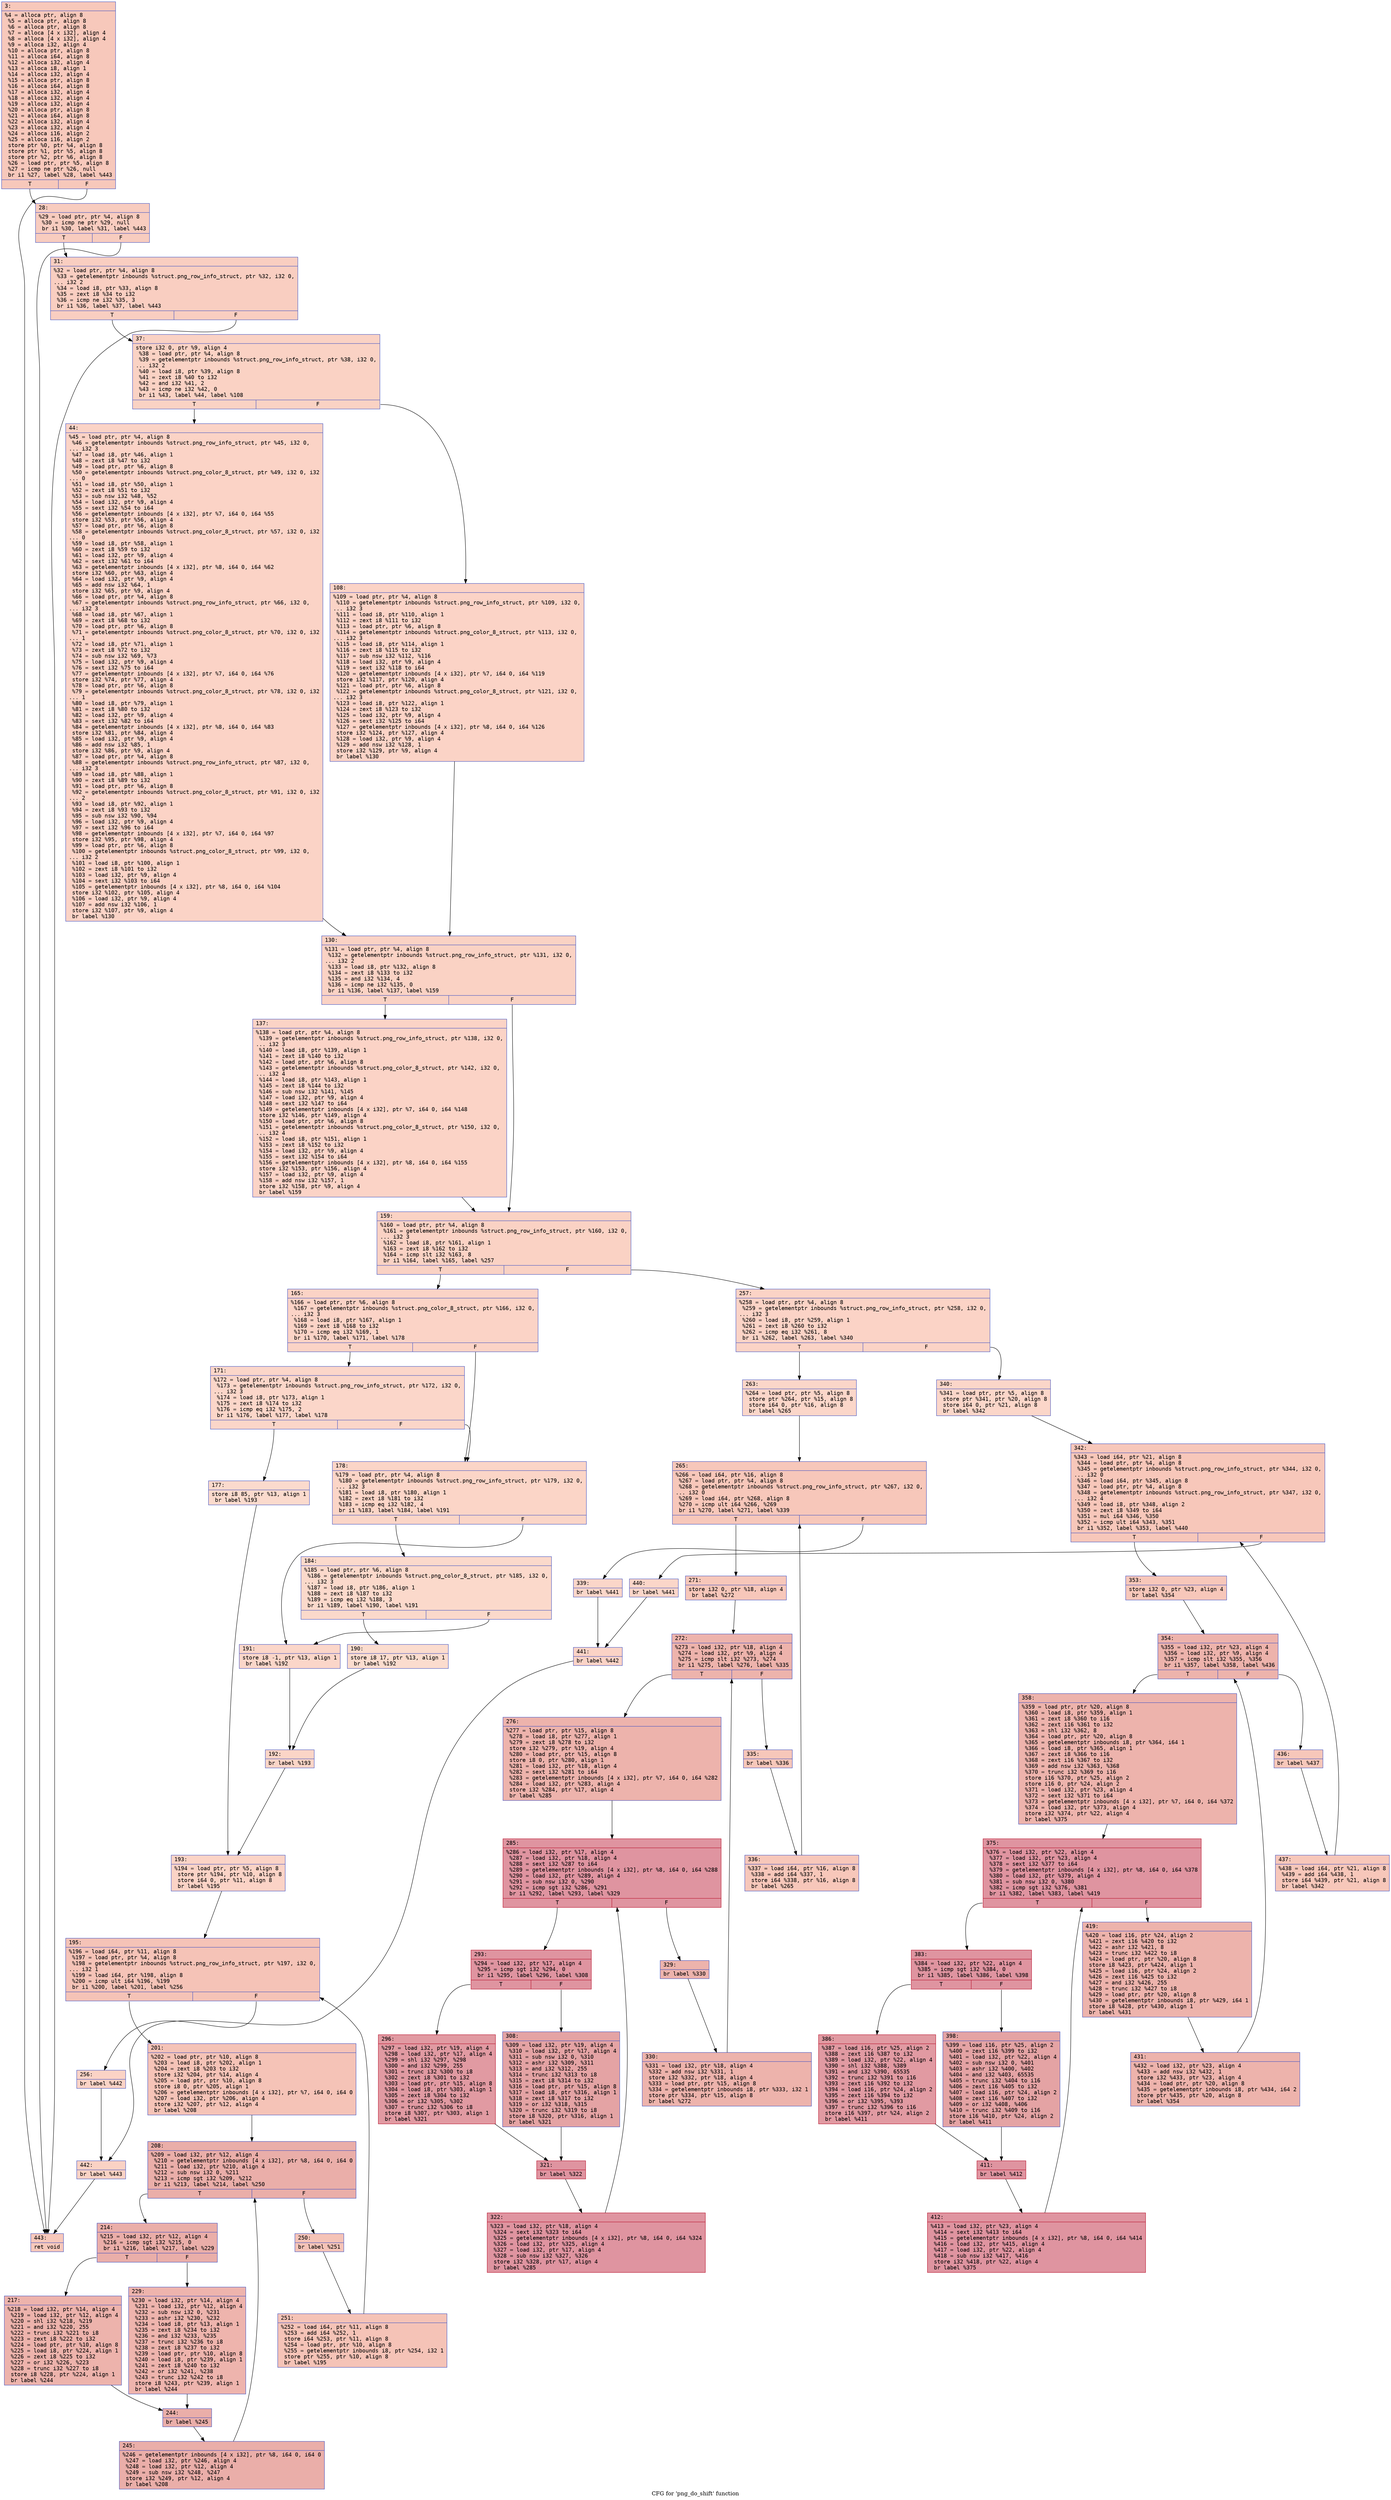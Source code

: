 digraph "CFG for 'png_do_shift' function" {
	label="CFG for 'png_do_shift' function";

	Node0x60000336b340 [shape=record,color="#3d50c3ff", style=filled, fillcolor="#ed836670" fontname="Courier",label="{3:\l|  %4 = alloca ptr, align 8\l  %5 = alloca ptr, align 8\l  %6 = alloca ptr, align 8\l  %7 = alloca [4 x i32], align 4\l  %8 = alloca [4 x i32], align 4\l  %9 = alloca i32, align 4\l  %10 = alloca ptr, align 8\l  %11 = alloca i64, align 8\l  %12 = alloca i32, align 4\l  %13 = alloca i8, align 1\l  %14 = alloca i32, align 4\l  %15 = alloca ptr, align 8\l  %16 = alloca i64, align 8\l  %17 = alloca i32, align 4\l  %18 = alloca i32, align 4\l  %19 = alloca i32, align 4\l  %20 = alloca ptr, align 8\l  %21 = alloca i64, align 8\l  %22 = alloca i32, align 4\l  %23 = alloca i32, align 4\l  %24 = alloca i16, align 2\l  %25 = alloca i16, align 2\l  store ptr %0, ptr %4, align 8\l  store ptr %1, ptr %5, align 8\l  store ptr %2, ptr %6, align 8\l  %26 = load ptr, ptr %5, align 8\l  %27 = icmp ne ptr %26, null\l  br i1 %27, label %28, label %443\l|{<s0>T|<s1>F}}"];
	Node0x60000336b340:s0 -> Node0x60000336b390[tooltip="3 -> 28\nProbability 62.50%" ];
	Node0x60000336b340:s1 -> Node0x600003374780[tooltip="3 -> 443\nProbability 37.50%" ];
	Node0x60000336b390 [shape=record,color="#3d50c3ff", style=filled, fillcolor="#f08b6e70" fontname="Courier",label="{28:\l|  %29 = load ptr, ptr %4, align 8\l  %30 = icmp ne ptr %29, null\l  br i1 %30, label %31, label %443\l|{<s0>T|<s1>F}}"];
	Node0x60000336b390:s0 -> Node0x60000336b3e0[tooltip="28 -> 31\nProbability 62.50%" ];
	Node0x60000336b390:s1 -> Node0x600003374780[tooltip="28 -> 443\nProbability 37.50%" ];
	Node0x60000336b3e0 [shape=record,color="#3d50c3ff", style=filled, fillcolor="#f2907270" fontname="Courier",label="{31:\l|  %32 = load ptr, ptr %4, align 8\l  %33 = getelementptr inbounds %struct.png_row_info_struct, ptr %32, i32 0,\l... i32 2\l  %34 = load i8, ptr %33, align 8\l  %35 = zext i8 %34 to i32\l  %36 = icmp ne i32 %35, 3\l  br i1 %36, label %37, label %443\l|{<s0>T|<s1>F}}"];
	Node0x60000336b3e0:s0 -> Node0x60000336b430[tooltip="31 -> 37\nProbability 50.00%" ];
	Node0x60000336b3e0:s1 -> Node0x600003374780[tooltip="31 -> 443\nProbability 50.00%" ];
	Node0x60000336b430 [shape=record,color="#3d50c3ff", style=filled, fillcolor="#f4987a70" fontname="Courier",label="{37:\l|  store i32 0, ptr %9, align 4\l  %38 = load ptr, ptr %4, align 8\l  %39 = getelementptr inbounds %struct.png_row_info_struct, ptr %38, i32 0,\l... i32 2\l  %40 = load i8, ptr %39, align 8\l  %41 = zext i8 %40 to i32\l  %42 = and i32 %41, 2\l  %43 = icmp ne i32 %42, 0\l  br i1 %43, label %44, label %108\l|{<s0>T|<s1>F}}"];
	Node0x60000336b430:s0 -> Node0x60000336b480[tooltip="37 -> 44\nProbability 50.00%" ];
	Node0x60000336b430:s1 -> Node0x60000336b4d0[tooltip="37 -> 108\nProbability 50.00%" ];
	Node0x60000336b480 [shape=record,color="#3d50c3ff", style=filled, fillcolor="#f59c7d70" fontname="Courier",label="{44:\l|  %45 = load ptr, ptr %4, align 8\l  %46 = getelementptr inbounds %struct.png_row_info_struct, ptr %45, i32 0,\l... i32 3\l  %47 = load i8, ptr %46, align 1\l  %48 = zext i8 %47 to i32\l  %49 = load ptr, ptr %6, align 8\l  %50 = getelementptr inbounds %struct.png_color_8_struct, ptr %49, i32 0, i32\l... 0\l  %51 = load i8, ptr %50, align 1\l  %52 = zext i8 %51 to i32\l  %53 = sub nsw i32 %48, %52\l  %54 = load i32, ptr %9, align 4\l  %55 = sext i32 %54 to i64\l  %56 = getelementptr inbounds [4 x i32], ptr %7, i64 0, i64 %55\l  store i32 %53, ptr %56, align 4\l  %57 = load ptr, ptr %6, align 8\l  %58 = getelementptr inbounds %struct.png_color_8_struct, ptr %57, i32 0, i32\l... 0\l  %59 = load i8, ptr %58, align 1\l  %60 = zext i8 %59 to i32\l  %61 = load i32, ptr %9, align 4\l  %62 = sext i32 %61 to i64\l  %63 = getelementptr inbounds [4 x i32], ptr %8, i64 0, i64 %62\l  store i32 %60, ptr %63, align 4\l  %64 = load i32, ptr %9, align 4\l  %65 = add nsw i32 %64, 1\l  store i32 %65, ptr %9, align 4\l  %66 = load ptr, ptr %4, align 8\l  %67 = getelementptr inbounds %struct.png_row_info_struct, ptr %66, i32 0,\l... i32 3\l  %68 = load i8, ptr %67, align 1\l  %69 = zext i8 %68 to i32\l  %70 = load ptr, ptr %6, align 8\l  %71 = getelementptr inbounds %struct.png_color_8_struct, ptr %70, i32 0, i32\l... 1\l  %72 = load i8, ptr %71, align 1\l  %73 = zext i8 %72 to i32\l  %74 = sub nsw i32 %69, %73\l  %75 = load i32, ptr %9, align 4\l  %76 = sext i32 %75 to i64\l  %77 = getelementptr inbounds [4 x i32], ptr %7, i64 0, i64 %76\l  store i32 %74, ptr %77, align 4\l  %78 = load ptr, ptr %6, align 8\l  %79 = getelementptr inbounds %struct.png_color_8_struct, ptr %78, i32 0, i32\l... 1\l  %80 = load i8, ptr %79, align 1\l  %81 = zext i8 %80 to i32\l  %82 = load i32, ptr %9, align 4\l  %83 = sext i32 %82 to i64\l  %84 = getelementptr inbounds [4 x i32], ptr %8, i64 0, i64 %83\l  store i32 %81, ptr %84, align 4\l  %85 = load i32, ptr %9, align 4\l  %86 = add nsw i32 %85, 1\l  store i32 %86, ptr %9, align 4\l  %87 = load ptr, ptr %4, align 8\l  %88 = getelementptr inbounds %struct.png_row_info_struct, ptr %87, i32 0,\l... i32 3\l  %89 = load i8, ptr %88, align 1\l  %90 = zext i8 %89 to i32\l  %91 = load ptr, ptr %6, align 8\l  %92 = getelementptr inbounds %struct.png_color_8_struct, ptr %91, i32 0, i32\l... 2\l  %93 = load i8, ptr %92, align 1\l  %94 = zext i8 %93 to i32\l  %95 = sub nsw i32 %90, %94\l  %96 = load i32, ptr %9, align 4\l  %97 = sext i32 %96 to i64\l  %98 = getelementptr inbounds [4 x i32], ptr %7, i64 0, i64 %97\l  store i32 %95, ptr %98, align 4\l  %99 = load ptr, ptr %6, align 8\l  %100 = getelementptr inbounds %struct.png_color_8_struct, ptr %99, i32 0,\l... i32 2\l  %101 = load i8, ptr %100, align 1\l  %102 = zext i8 %101 to i32\l  %103 = load i32, ptr %9, align 4\l  %104 = sext i32 %103 to i64\l  %105 = getelementptr inbounds [4 x i32], ptr %8, i64 0, i64 %104\l  store i32 %102, ptr %105, align 4\l  %106 = load i32, ptr %9, align 4\l  %107 = add nsw i32 %106, 1\l  store i32 %107, ptr %9, align 4\l  br label %130\l}"];
	Node0x60000336b480 -> Node0x60000336b520[tooltip="44 -> 130\nProbability 100.00%" ];
	Node0x60000336b4d0 [shape=record,color="#3d50c3ff", style=filled, fillcolor="#f59c7d70" fontname="Courier",label="{108:\l|  %109 = load ptr, ptr %4, align 8\l  %110 = getelementptr inbounds %struct.png_row_info_struct, ptr %109, i32 0,\l... i32 3\l  %111 = load i8, ptr %110, align 1\l  %112 = zext i8 %111 to i32\l  %113 = load ptr, ptr %6, align 8\l  %114 = getelementptr inbounds %struct.png_color_8_struct, ptr %113, i32 0,\l... i32 3\l  %115 = load i8, ptr %114, align 1\l  %116 = zext i8 %115 to i32\l  %117 = sub nsw i32 %112, %116\l  %118 = load i32, ptr %9, align 4\l  %119 = sext i32 %118 to i64\l  %120 = getelementptr inbounds [4 x i32], ptr %7, i64 0, i64 %119\l  store i32 %117, ptr %120, align 4\l  %121 = load ptr, ptr %6, align 8\l  %122 = getelementptr inbounds %struct.png_color_8_struct, ptr %121, i32 0,\l... i32 3\l  %123 = load i8, ptr %122, align 1\l  %124 = zext i8 %123 to i32\l  %125 = load i32, ptr %9, align 4\l  %126 = sext i32 %125 to i64\l  %127 = getelementptr inbounds [4 x i32], ptr %8, i64 0, i64 %126\l  store i32 %124, ptr %127, align 4\l  %128 = load i32, ptr %9, align 4\l  %129 = add nsw i32 %128, 1\l  store i32 %129, ptr %9, align 4\l  br label %130\l}"];
	Node0x60000336b4d0 -> Node0x60000336b520[tooltip="108 -> 130\nProbability 100.00%" ];
	Node0x60000336b520 [shape=record,color="#3d50c3ff", style=filled, fillcolor="#f4987a70" fontname="Courier",label="{130:\l|  %131 = load ptr, ptr %4, align 8\l  %132 = getelementptr inbounds %struct.png_row_info_struct, ptr %131, i32 0,\l... i32 2\l  %133 = load i8, ptr %132, align 8\l  %134 = zext i8 %133 to i32\l  %135 = and i32 %134, 4\l  %136 = icmp ne i32 %135, 0\l  br i1 %136, label %137, label %159\l|{<s0>T|<s1>F}}"];
	Node0x60000336b520:s0 -> Node0x60000336b570[tooltip="130 -> 137\nProbability 50.00%" ];
	Node0x60000336b520:s1 -> Node0x60000336b5c0[tooltip="130 -> 159\nProbability 50.00%" ];
	Node0x60000336b570 [shape=record,color="#3d50c3ff", style=filled, fillcolor="#f59c7d70" fontname="Courier",label="{137:\l|  %138 = load ptr, ptr %4, align 8\l  %139 = getelementptr inbounds %struct.png_row_info_struct, ptr %138, i32 0,\l... i32 3\l  %140 = load i8, ptr %139, align 1\l  %141 = zext i8 %140 to i32\l  %142 = load ptr, ptr %6, align 8\l  %143 = getelementptr inbounds %struct.png_color_8_struct, ptr %142, i32 0,\l... i32 4\l  %144 = load i8, ptr %143, align 1\l  %145 = zext i8 %144 to i32\l  %146 = sub nsw i32 %141, %145\l  %147 = load i32, ptr %9, align 4\l  %148 = sext i32 %147 to i64\l  %149 = getelementptr inbounds [4 x i32], ptr %7, i64 0, i64 %148\l  store i32 %146, ptr %149, align 4\l  %150 = load ptr, ptr %6, align 8\l  %151 = getelementptr inbounds %struct.png_color_8_struct, ptr %150, i32 0,\l... i32 4\l  %152 = load i8, ptr %151, align 1\l  %153 = zext i8 %152 to i32\l  %154 = load i32, ptr %9, align 4\l  %155 = sext i32 %154 to i64\l  %156 = getelementptr inbounds [4 x i32], ptr %8, i64 0, i64 %155\l  store i32 %153, ptr %156, align 4\l  %157 = load i32, ptr %9, align 4\l  %158 = add nsw i32 %157, 1\l  store i32 %158, ptr %9, align 4\l  br label %159\l}"];
	Node0x60000336b570 -> Node0x60000336b5c0[tooltip="137 -> 159\nProbability 100.00%" ];
	Node0x60000336b5c0 [shape=record,color="#3d50c3ff", style=filled, fillcolor="#f4987a70" fontname="Courier",label="{159:\l|  %160 = load ptr, ptr %4, align 8\l  %161 = getelementptr inbounds %struct.png_row_info_struct, ptr %160, i32 0,\l... i32 3\l  %162 = load i8, ptr %161, align 1\l  %163 = zext i8 %162 to i32\l  %164 = icmp slt i32 %163, 8\l  br i1 %164, label %165, label %257\l|{<s0>T|<s1>F}}"];
	Node0x60000336b5c0:s0 -> Node0x60000336b610[tooltip="159 -> 165\nProbability 50.00%" ];
	Node0x60000336b5c0:s1 -> Node0x60000336bc50[tooltip="159 -> 257\nProbability 50.00%" ];
	Node0x60000336b610 [shape=record,color="#3d50c3ff", style=filled, fillcolor="#f59c7d70" fontname="Courier",label="{165:\l|  %166 = load ptr, ptr %6, align 8\l  %167 = getelementptr inbounds %struct.png_color_8_struct, ptr %166, i32 0,\l... i32 3\l  %168 = load i8, ptr %167, align 1\l  %169 = zext i8 %168 to i32\l  %170 = icmp eq i32 %169, 1\l  br i1 %170, label %171, label %178\l|{<s0>T|<s1>F}}"];
	Node0x60000336b610:s0 -> Node0x60000336b660[tooltip="165 -> 171\nProbability 50.00%" ];
	Node0x60000336b610:s1 -> Node0x60000336b700[tooltip="165 -> 178\nProbability 50.00%" ];
	Node0x60000336b660 [shape=record,color="#3d50c3ff", style=filled, fillcolor="#f6a38570" fontname="Courier",label="{171:\l|  %172 = load ptr, ptr %4, align 8\l  %173 = getelementptr inbounds %struct.png_row_info_struct, ptr %172, i32 0,\l... i32 3\l  %174 = load i8, ptr %173, align 1\l  %175 = zext i8 %174 to i32\l  %176 = icmp eq i32 %175, 2\l  br i1 %176, label %177, label %178\l|{<s0>T|<s1>F}}"];
	Node0x60000336b660:s0 -> Node0x60000336b6b0[tooltip="171 -> 177\nProbability 50.00%" ];
	Node0x60000336b660:s1 -> Node0x60000336b700[tooltip="171 -> 178\nProbability 50.00%" ];
	Node0x60000336b6b0 [shape=record,color="#3d50c3ff", style=filled, fillcolor="#f7ac8e70" fontname="Courier",label="{177:\l|  store i8 85, ptr %13, align 1\l  br label %193\l}"];
	Node0x60000336b6b0 -> Node0x60000336b890[tooltip="177 -> 193\nProbability 100.00%" ];
	Node0x60000336b700 [shape=record,color="#3d50c3ff", style=filled, fillcolor="#f5a08170" fontname="Courier",label="{178:\l|  %179 = load ptr, ptr %4, align 8\l  %180 = getelementptr inbounds %struct.png_row_info_struct, ptr %179, i32 0,\l... i32 3\l  %181 = load i8, ptr %180, align 1\l  %182 = zext i8 %181 to i32\l  %183 = icmp eq i32 %182, 4\l  br i1 %183, label %184, label %191\l|{<s0>T|<s1>F}}"];
	Node0x60000336b700:s0 -> Node0x60000336b750[tooltip="178 -> 184\nProbability 50.00%" ];
	Node0x60000336b700:s1 -> Node0x60000336b7f0[tooltip="178 -> 191\nProbability 50.00%" ];
	Node0x60000336b750 [shape=record,color="#3d50c3ff", style=filled, fillcolor="#f7a88970" fontname="Courier",label="{184:\l|  %185 = load ptr, ptr %6, align 8\l  %186 = getelementptr inbounds %struct.png_color_8_struct, ptr %185, i32 0,\l... i32 3\l  %187 = load i8, ptr %186, align 1\l  %188 = zext i8 %187 to i32\l  %189 = icmp eq i32 %188, 3\l  br i1 %189, label %190, label %191\l|{<s0>T|<s1>F}}"];
	Node0x60000336b750:s0 -> Node0x60000336b7a0[tooltip="184 -> 190\nProbability 50.00%" ];
	Node0x60000336b750:s1 -> Node0x60000336b7f0[tooltip="184 -> 191\nProbability 50.00%" ];
	Node0x60000336b7a0 [shape=record,color="#3d50c3ff", style=filled, fillcolor="#f7af9170" fontname="Courier",label="{190:\l|  store i8 17, ptr %13, align 1\l  br label %192\l}"];
	Node0x60000336b7a0 -> Node0x60000336b840[tooltip="190 -> 192\nProbability 100.00%" ];
	Node0x60000336b7f0 [shape=record,color="#3d50c3ff", style=filled, fillcolor="#f6a38570" fontname="Courier",label="{191:\l|  store i8 -1, ptr %13, align 1\l  br label %192\l}"];
	Node0x60000336b7f0 -> Node0x60000336b840[tooltip="191 -> 192\nProbability 100.00%" ];
	Node0x60000336b840 [shape=record,color="#3d50c3ff", style=filled, fillcolor="#f5a08170" fontname="Courier",label="{192:\l|  br label %193\l}"];
	Node0x60000336b840 -> Node0x60000336b890[tooltip="192 -> 193\nProbability 100.00%" ];
	Node0x60000336b890 [shape=record,color="#3d50c3ff", style=filled, fillcolor="#f59c7d70" fontname="Courier",label="{193:\l|  %194 = load ptr, ptr %5, align 8\l  store ptr %194, ptr %10, align 8\l  store i64 0, ptr %11, align 8\l  br label %195\l}"];
	Node0x60000336b890 -> Node0x60000336b8e0[tooltip="193 -> 195\nProbability 100.00%" ];
	Node0x60000336b8e0 [shape=record,color="#3d50c3ff", style=filled, fillcolor="#e8765c70" fontname="Courier",label="{195:\l|  %196 = load i64, ptr %11, align 8\l  %197 = load ptr, ptr %4, align 8\l  %198 = getelementptr inbounds %struct.png_row_info_struct, ptr %197, i32 0,\l... i32 1\l  %199 = load i64, ptr %198, align 8\l  %200 = icmp ult i64 %196, %199\l  br i1 %200, label %201, label %256\l|{<s0>T|<s1>F}}"];
	Node0x60000336b8e0:s0 -> Node0x60000336b930[tooltip="195 -> 201\nProbability 96.88%" ];
	Node0x60000336b8e0:s1 -> Node0x60000336bc00[tooltip="195 -> 256\nProbability 3.12%" ];
	Node0x60000336b930 [shape=record,color="#3d50c3ff", style=filled, fillcolor="#e8765c70" fontname="Courier",label="{201:\l|  %202 = load ptr, ptr %10, align 8\l  %203 = load i8, ptr %202, align 1\l  %204 = zext i8 %203 to i32\l  store i32 %204, ptr %14, align 4\l  %205 = load ptr, ptr %10, align 8\l  store i8 0, ptr %205, align 1\l  %206 = getelementptr inbounds [4 x i32], ptr %7, i64 0, i64 0\l  %207 = load i32, ptr %206, align 4\l  store i32 %207, ptr %12, align 4\l  br label %208\l}"];
	Node0x60000336b930 -> Node0x60000336b980[tooltip="201 -> 208\nProbability 100.00%" ];
	Node0x60000336b980 [shape=record,color="#3d50c3ff", style=filled, fillcolor="#d0473d70" fontname="Courier",label="{208:\l|  %209 = load i32, ptr %12, align 4\l  %210 = getelementptr inbounds [4 x i32], ptr %8, i64 0, i64 0\l  %211 = load i32, ptr %210, align 4\l  %212 = sub nsw i32 0, %211\l  %213 = icmp sgt i32 %209, %212\l  br i1 %213, label %214, label %250\l|{<s0>T|<s1>F}}"];
	Node0x60000336b980:s0 -> Node0x60000336b9d0[tooltip="208 -> 214\nProbability 96.88%" ];
	Node0x60000336b980:s1 -> Node0x60000336bb60[tooltip="208 -> 250\nProbability 3.12%" ];
	Node0x60000336b9d0 [shape=record,color="#3d50c3ff", style=filled, fillcolor="#d0473d70" fontname="Courier",label="{214:\l|  %215 = load i32, ptr %12, align 4\l  %216 = icmp sgt i32 %215, 0\l  br i1 %216, label %217, label %229\l|{<s0>T|<s1>F}}"];
	Node0x60000336b9d0:s0 -> Node0x60000336ba20[tooltip="214 -> 217\nProbability 62.50%" ];
	Node0x60000336b9d0:s1 -> Node0x60000336ba70[tooltip="214 -> 229\nProbability 37.50%" ];
	Node0x60000336ba20 [shape=record,color="#3d50c3ff", style=filled, fillcolor="#d6524470" fontname="Courier",label="{217:\l|  %218 = load i32, ptr %14, align 4\l  %219 = load i32, ptr %12, align 4\l  %220 = shl i32 %218, %219\l  %221 = and i32 %220, 255\l  %222 = trunc i32 %221 to i8\l  %223 = zext i8 %222 to i32\l  %224 = load ptr, ptr %10, align 8\l  %225 = load i8, ptr %224, align 1\l  %226 = zext i8 %225 to i32\l  %227 = or i32 %226, %223\l  %228 = trunc i32 %227 to i8\l  store i8 %228, ptr %224, align 1\l  br label %244\l}"];
	Node0x60000336ba20 -> Node0x60000336bac0[tooltip="217 -> 244\nProbability 100.00%" ];
	Node0x60000336ba70 [shape=record,color="#3d50c3ff", style=filled, fillcolor="#d8564670" fontname="Courier",label="{229:\l|  %230 = load i32, ptr %14, align 4\l  %231 = load i32, ptr %12, align 4\l  %232 = sub nsw i32 0, %231\l  %233 = ashr i32 %230, %232\l  %234 = load i8, ptr %13, align 1\l  %235 = zext i8 %234 to i32\l  %236 = and i32 %233, %235\l  %237 = trunc i32 %236 to i8\l  %238 = zext i8 %237 to i32\l  %239 = load ptr, ptr %10, align 8\l  %240 = load i8, ptr %239, align 1\l  %241 = zext i8 %240 to i32\l  %242 = or i32 %241, %238\l  %243 = trunc i32 %242 to i8\l  store i8 %243, ptr %239, align 1\l  br label %244\l}"];
	Node0x60000336ba70 -> Node0x60000336bac0[tooltip="229 -> 244\nProbability 100.00%" ];
	Node0x60000336bac0 [shape=record,color="#3d50c3ff", style=filled, fillcolor="#d0473d70" fontname="Courier",label="{244:\l|  br label %245\l}"];
	Node0x60000336bac0 -> Node0x60000336bb10[tooltip="244 -> 245\nProbability 100.00%" ];
	Node0x60000336bb10 [shape=record,color="#3d50c3ff", style=filled, fillcolor="#d0473d70" fontname="Courier",label="{245:\l|  %246 = getelementptr inbounds [4 x i32], ptr %8, i64 0, i64 0\l  %247 = load i32, ptr %246, align 4\l  %248 = load i32, ptr %12, align 4\l  %249 = sub nsw i32 %248, %247\l  store i32 %249, ptr %12, align 4\l  br label %208\l}"];
	Node0x60000336bb10 -> Node0x60000336b980[tooltip="245 -> 208\nProbability 100.00%" ];
	Node0x60000336bb60 [shape=record,color="#3d50c3ff", style=filled, fillcolor="#e8765c70" fontname="Courier",label="{250:\l|  br label %251\l}"];
	Node0x60000336bb60 -> Node0x60000336bbb0[tooltip="250 -> 251\nProbability 100.00%" ];
	Node0x60000336bbb0 [shape=record,color="#3d50c3ff", style=filled, fillcolor="#e8765c70" fontname="Courier",label="{251:\l|  %252 = load i64, ptr %11, align 8\l  %253 = add i64 %252, 1\l  store i64 %253, ptr %11, align 8\l  %254 = load ptr, ptr %10, align 8\l  %255 = getelementptr inbounds i8, ptr %254, i32 1\l  store ptr %255, ptr %10, align 8\l  br label %195\l}"];
	Node0x60000336bbb0 -> Node0x60000336b8e0[tooltip="251 -> 195\nProbability 100.00%" ];
	Node0x60000336bc00 [shape=record,color="#3d50c3ff", style=filled, fillcolor="#f59c7d70" fontname="Courier",label="{256:\l|  br label %442\l}"];
	Node0x60000336bc00 -> Node0x600003374730[tooltip="256 -> 442\nProbability 100.00%" ];
	Node0x60000336bc50 [shape=record,color="#3d50c3ff", style=filled, fillcolor="#f59c7d70" fontname="Courier",label="{257:\l|  %258 = load ptr, ptr %4, align 8\l  %259 = getelementptr inbounds %struct.png_row_info_struct, ptr %258, i32 0,\l... i32 3\l  %260 = load i8, ptr %259, align 1\l  %261 = zext i8 %260 to i32\l  %262 = icmp eq i32 %261, 8\l  br i1 %262, label %263, label %340\l|{<s0>T|<s1>F}}"];
	Node0x60000336bc50:s0 -> Node0x60000336bca0[tooltip="257 -> 263\nProbability 50.00%" ];
	Node0x60000336bc50:s1 -> Node0x6000033741e0[tooltip="257 -> 340\nProbability 50.00%" ];
	Node0x60000336bca0 [shape=record,color="#3d50c3ff", style=filled, fillcolor="#f6a38570" fontname="Courier",label="{263:\l|  %264 = load ptr, ptr %5, align 8\l  store ptr %264, ptr %15, align 8\l  store i64 0, ptr %16, align 8\l  br label %265\l}"];
	Node0x60000336bca0 -> Node0x60000336bcf0[tooltip="263 -> 265\nProbability 100.00%" ];
	Node0x60000336bcf0 [shape=record,color="#3d50c3ff", style=filled, fillcolor="#ec7f6370" fontname="Courier",label="{265:\l|  %266 = load i64, ptr %16, align 8\l  %267 = load ptr, ptr %4, align 8\l  %268 = getelementptr inbounds %struct.png_row_info_struct, ptr %267, i32 0,\l... i32 0\l  %269 = load i64, ptr %268, align 8\l  %270 = icmp ult i64 %266, %269\l  br i1 %270, label %271, label %339\l|{<s0>T|<s1>F}}"];
	Node0x60000336bcf0:s0 -> Node0x60000336bd40[tooltip="265 -> 271\nProbability 96.88%" ];
	Node0x60000336bcf0:s1 -> Node0x600003374190[tooltip="265 -> 339\nProbability 3.12%" ];
	Node0x60000336bd40 [shape=record,color="#3d50c3ff", style=filled, fillcolor="#ec7f6370" fontname="Courier",label="{271:\l|  store i32 0, ptr %18, align 4\l  br label %272\l}"];
	Node0x60000336bd40 -> Node0x60000336bd90[tooltip="271 -> 272\nProbability 100.00%" ];
	Node0x60000336bd90 [shape=record,color="#3d50c3ff", style=filled, fillcolor="#d6524470" fontname="Courier",label="{272:\l|  %273 = load i32, ptr %18, align 4\l  %274 = load i32, ptr %9, align 4\l  %275 = icmp slt i32 %273, %274\l  br i1 %275, label %276, label %335\l|{<s0>T|<s1>F}}"];
	Node0x60000336bd90:s0 -> Node0x60000336bde0[tooltip="272 -> 276\nProbability 96.88%" ];
	Node0x60000336bd90:s1 -> Node0x6000033740f0[tooltip="272 -> 335\nProbability 3.12%" ];
	Node0x60000336bde0 [shape=record,color="#3d50c3ff", style=filled, fillcolor="#d6524470" fontname="Courier",label="{276:\l|  %277 = load ptr, ptr %15, align 8\l  %278 = load i8, ptr %277, align 1\l  %279 = zext i8 %278 to i32\l  store i32 %279, ptr %19, align 4\l  %280 = load ptr, ptr %15, align 8\l  store i8 0, ptr %280, align 1\l  %281 = load i32, ptr %18, align 4\l  %282 = sext i32 %281 to i64\l  %283 = getelementptr inbounds [4 x i32], ptr %7, i64 0, i64 %282\l  %284 = load i32, ptr %283, align 4\l  store i32 %284, ptr %17, align 4\l  br label %285\l}"];
	Node0x60000336bde0 -> Node0x60000336be30[tooltip="276 -> 285\nProbability 100.00%" ];
	Node0x60000336be30 [shape=record,color="#b70d28ff", style=filled, fillcolor="#b70d2870" fontname="Courier",label="{285:\l|  %286 = load i32, ptr %17, align 4\l  %287 = load i32, ptr %18, align 4\l  %288 = sext i32 %287 to i64\l  %289 = getelementptr inbounds [4 x i32], ptr %8, i64 0, i64 %288\l  %290 = load i32, ptr %289, align 4\l  %291 = sub nsw i32 0, %290\l  %292 = icmp sgt i32 %286, %291\l  br i1 %292, label %293, label %329\l|{<s0>T|<s1>F}}"];
	Node0x60000336be30:s0 -> Node0x60000336be80[tooltip="285 -> 293\nProbability 96.88%" ];
	Node0x60000336be30:s1 -> Node0x600003374050[tooltip="285 -> 329\nProbability 3.12%" ];
	Node0x60000336be80 [shape=record,color="#b70d28ff", style=filled, fillcolor="#b70d2870" fontname="Courier",label="{293:\l|  %294 = load i32, ptr %17, align 4\l  %295 = icmp sgt i32 %294, 0\l  br i1 %295, label %296, label %308\l|{<s0>T|<s1>F}}"];
	Node0x60000336be80:s0 -> Node0x60000336bed0[tooltip="293 -> 296\nProbability 62.50%" ];
	Node0x60000336be80:s1 -> Node0x60000336bf20[tooltip="293 -> 308\nProbability 37.50%" ];
	Node0x60000336bed0 [shape=record,color="#b70d28ff", style=filled, fillcolor="#bb1b2c70" fontname="Courier",label="{296:\l|  %297 = load i32, ptr %19, align 4\l  %298 = load i32, ptr %17, align 4\l  %299 = shl i32 %297, %298\l  %300 = and i32 %299, 255\l  %301 = trunc i32 %300 to i8\l  %302 = zext i8 %301 to i32\l  %303 = load ptr, ptr %15, align 8\l  %304 = load i8, ptr %303, align 1\l  %305 = zext i8 %304 to i32\l  %306 = or i32 %305, %302\l  %307 = trunc i32 %306 to i8\l  store i8 %307, ptr %303, align 1\l  br label %321\l}"];
	Node0x60000336bed0 -> Node0x60000336bf70[tooltip="296 -> 321\nProbability 100.00%" ];
	Node0x60000336bf20 [shape=record,color="#3d50c3ff", style=filled, fillcolor="#c32e3170" fontname="Courier",label="{308:\l|  %309 = load i32, ptr %19, align 4\l  %310 = load i32, ptr %17, align 4\l  %311 = sub nsw i32 0, %310\l  %312 = ashr i32 %309, %311\l  %313 = and i32 %312, 255\l  %314 = trunc i32 %313 to i8\l  %315 = zext i8 %314 to i32\l  %316 = load ptr, ptr %15, align 8\l  %317 = load i8, ptr %316, align 1\l  %318 = zext i8 %317 to i32\l  %319 = or i32 %318, %315\l  %320 = trunc i32 %319 to i8\l  store i8 %320, ptr %316, align 1\l  br label %321\l}"];
	Node0x60000336bf20 -> Node0x60000336bf70[tooltip="308 -> 321\nProbability 100.00%" ];
	Node0x60000336bf70 [shape=record,color="#b70d28ff", style=filled, fillcolor="#b70d2870" fontname="Courier",label="{321:\l|  br label %322\l}"];
	Node0x60000336bf70 -> Node0x600003374000[tooltip="321 -> 322\nProbability 100.00%" ];
	Node0x600003374000 [shape=record,color="#b70d28ff", style=filled, fillcolor="#b70d2870" fontname="Courier",label="{322:\l|  %323 = load i32, ptr %18, align 4\l  %324 = sext i32 %323 to i64\l  %325 = getelementptr inbounds [4 x i32], ptr %8, i64 0, i64 %324\l  %326 = load i32, ptr %325, align 4\l  %327 = load i32, ptr %17, align 4\l  %328 = sub nsw i32 %327, %326\l  store i32 %328, ptr %17, align 4\l  br label %285\l}"];
	Node0x600003374000 -> Node0x60000336be30[tooltip="322 -> 285\nProbability 100.00%" ];
	Node0x600003374050 [shape=record,color="#3d50c3ff", style=filled, fillcolor="#d6524470" fontname="Courier",label="{329:\l|  br label %330\l}"];
	Node0x600003374050 -> Node0x6000033740a0[tooltip="329 -> 330\nProbability 100.00%" ];
	Node0x6000033740a0 [shape=record,color="#3d50c3ff", style=filled, fillcolor="#d6524470" fontname="Courier",label="{330:\l|  %331 = load i32, ptr %18, align 4\l  %332 = add nsw i32 %331, 1\l  store i32 %332, ptr %18, align 4\l  %333 = load ptr, ptr %15, align 8\l  %334 = getelementptr inbounds i8, ptr %333, i32 1\l  store ptr %334, ptr %15, align 8\l  br label %272\l}"];
	Node0x6000033740a0 -> Node0x60000336bd90[tooltip="330 -> 272\nProbability 100.00%" ];
	Node0x6000033740f0 [shape=record,color="#3d50c3ff", style=filled, fillcolor="#ec7f6370" fontname="Courier",label="{335:\l|  br label %336\l}"];
	Node0x6000033740f0 -> Node0x600003374140[tooltip="335 -> 336\nProbability 100.00%" ];
	Node0x600003374140 [shape=record,color="#3d50c3ff", style=filled, fillcolor="#ec7f6370" fontname="Courier",label="{336:\l|  %337 = load i64, ptr %16, align 8\l  %338 = add i64 %337, 1\l  store i64 %338, ptr %16, align 8\l  br label %265\l}"];
	Node0x600003374140 -> Node0x60000336bcf0[tooltip="336 -> 265\nProbability 100.00%" ];
	Node0x600003374190 [shape=record,color="#3d50c3ff", style=filled, fillcolor="#f6a38570" fontname="Courier",label="{339:\l|  br label %441\l}"];
	Node0x600003374190 -> Node0x6000033746e0[tooltip="339 -> 441\nProbability 100.00%" ];
	Node0x6000033741e0 [shape=record,color="#3d50c3ff", style=filled, fillcolor="#f6a38570" fontname="Courier",label="{340:\l|  %341 = load ptr, ptr %5, align 8\l  store ptr %341, ptr %20, align 8\l  store i64 0, ptr %21, align 8\l  br label %342\l}"];
	Node0x6000033741e0 -> Node0x600003374230[tooltip="340 -> 342\nProbability 100.00%" ];
	Node0x600003374230 [shape=record,color="#3d50c3ff", style=filled, fillcolor="#ec7f6370" fontname="Courier",label="{342:\l|  %343 = load i64, ptr %21, align 8\l  %344 = load ptr, ptr %4, align 8\l  %345 = getelementptr inbounds %struct.png_row_info_struct, ptr %344, i32 0,\l... i32 0\l  %346 = load i64, ptr %345, align 8\l  %347 = load ptr, ptr %4, align 8\l  %348 = getelementptr inbounds %struct.png_row_info_struct, ptr %347, i32 0,\l... i32 4\l  %349 = load i8, ptr %348, align 2\l  %350 = zext i8 %349 to i64\l  %351 = mul i64 %346, %350\l  %352 = icmp ult i64 %343, %351\l  br i1 %352, label %353, label %440\l|{<s0>T|<s1>F}}"];
	Node0x600003374230:s0 -> Node0x600003374280[tooltip="342 -> 353\nProbability 96.88%" ];
	Node0x600003374230:s1 -> Node0x600003374690[tooltip="342 -> 440\nProbability 3.12%" ];
	Node0x600003374280 [shape=record,color="#3d50c3ff", style=filled, fillcolor="#ec7f6370" fontname="Courier",label="{353:\l|  store i32 0, ptr %23, align 4\l  br label %354\l}"];
	Node0x600003374280 -> Node0x6000033742d0[tooltip="353 -> 354\nProbability 100.00%" ];
	Node0x6000033742d0 [shape=record,color="#3d50c3ff", style=filled, fillcolor="#d6524470" fontname="Courier",label="{354:\l|  %355 = load i32, ptr %23, align 4\l  %356 = load i32, ptr %9, align 4\l  %357 = icmp slt i32 %355, %356\l  br i1 %357, label %358, label %436\l|{<s0>T|<s1>F}}"];
	Node0x6000033742d0:s0 -> Node0x600003374320[tooltip="354 -> 358\nProbability 96.88%" ];
	Node0x6000033742d0:s1 -> Node0x6000033745f0[tooltip="354 -> 436\nProbability 3.12%" ];
	Node0x600003374320 [shape=record,color="#3d50c3ff", style=filled, fillcolor="#d6524470" fontname="Courier",label="{358:\l|  %359 = load ptr, ptr %20, align 8\l  %360 = load i8, ptr %359, align 1\l  %361 = zext i8 %360 to i16\l  %362 = zext i16 %361 to i32\l  %363 = shl i32 %362, 8\l  %364 = load ptr, ptr %20, align 8\l  %365 = getelementptr inbounds i8, ptr %364, i64 1\l  %366 = load i8, ptr %365, align 1\l  %367 = zext i8 %366 to i16\l  %368 = zext i16 %367 to i32\l  %369 = add nsw i32 %363, %368\l  %370 = trunc i32 %369 to i16\l  store i16 %370, ptr %25, align 2\l  store i16 0, ptr %24, align 2\l  %371 = load i32, ptr %23, align 4\l  %372 = sext i32 %371 to i64\l  %373 = getelementptr inbounds [4 x i32], ptr %7, i64 0, i64 %372\l  %374 = load i32, ptr %373, align 4\l  store i32 %374, ptr %22, align 4\l  br label %375\l}"];
	Node0x600003374320 -> Node0x600003374370[tooltip="358 -> 375\nProbability 100.00%" ];
	Node0x600003374370 [shape=record,color="#b70d28ff", style=filled, fillcolor="#b70d2870" fontname="Courier",label="{375:\l|  %376 = load i32, ptr %22, align 4\l  %377 = load i32, ptr %23, align 4\l  %378 = sext i32 %377 to i64\l  %379 = getelementptr inbounds [4 x i32], ptr %8, i64 0, i64 %378\l  %380 = load i32, ptr %379, align 4\l  %381 = sub nsw i32 0, %380\l  %382 = icmp sgt i32 %376, %381\l  br i1 %382, label %383, label %419\l|{<s0>T|<s1>F}}"];
	Node0x600003374370:s0 -> Node0x6000033743c0[tooltip="375 -> 383\nProbability 96.88%" ];
	Node0x600003374370:s1 -> Node0x600003374550[tooltip="375 -> 419\nProbability 3.12%" ];
	Node0x6000033743c0 [shape=record,color="#b70d28ff", style=filled, fillcolor="#b70d2870" fontname="Courier",label="{383:\l|  %384 = load i32, ptr %22, align 4\l  %385 = icmp sgt i32 %384, 0\l  br i1 %385, label %386, label %398\l|{<s0>T|<s1>F}}"];
	Node0x6000033743c0:s0 -> Node0x600003374410[tooltip="383 -> 386\nProbability 62.50%" ];
	Node0x6000033743c0:s1 -> Node0x600003374460[tooltip="383 -> 398\nProbability 37.50%" ];
	Node0x600003374410 [shape=record,color="#b70d28ff", style=filled, fillcolor="#bb1b2c70" fontname="Courier",label="{386:\l|  %387 = load i16, ptr %25, align 2\l  %388 = zext i16 %387 to i32\l  %389 = load i32, ptr %22, align 4\l  %390 = shl i32 %388, %389\l  %391 = and i32 %390, 65535\l  %392 = trunc i32 %391 to i16\l  %393 = zext i16 %392 to i32\l  %394 = load i16, ptr %24, align 2\l  %395 = zext i16 %394 to i32\l  %396 = or i32 %395, %393\l  %397 = trunc i32 %396 to i16\l  store i16 %397, ptr %24, align 2\l  br label %411\l}"];
	Node0x600003374410 -> Node0x6000033744b0[tooltip="386 -> 411\nProbability 100.00%" ];
	Node0x600003374460 [shape=record,color="#3d50c3ff", style=filled, fillcolor="#c32e3170" fontname="Courier",label="{398:\l|  %399 = load i16, ptr %25, align 2\l  %400 = zext i16 %399 to i32\l  %401 = load i32, ptr %22, align 4\l  %402 = sub nsw i32 0, %401\l  %403 = ashr i32 %400, %402\l  %404 = and i32 %403, 65535\l  %405 = trunc i32 %404 to i16\l  %406 = zext i16 %405 to i32\l  %407 = load i16, ptr %24, align 2\l  %408 = zext i16 %407 to i32\l  %409 = or i32 %408, %406\l  %410 = trunc i32 %409 to i16\l  store i16 %410, ptr %24, align 2\l  br label %411\l}"];
	Node0x600003374460 -> Node0x6000033744b0[tooltip="398 -> 411\nProbability 100.00%" ];
	Node0x6000033744b0 [shape=record,color="#b70d28ff", style=filled, fillcolor="#b70d2870" fontname="Courier",label="{411:\l|  br label %412\l}"];
	Node0x6000033744b0 -> Node0x600003374500[tooltip="411 -> 412\nProbability 100.00%" ];
	Node0x600003374500 [shape=record,color="#b70d28ff", style=filled, fillcolor="#b70d2870" fontname="Courier",label="{412:\l|  %413 = load i32, ptr %23, align 4\l  %414 = sext i32 %413 to i64\l  %415 = getelementptr inbounds [4 x i32], ptr %8, i64 0, i64 %414\l  %416 = load i32, ptr %415, align 4\l  %417 = load i32, ptr %22, align 4\l  %418 = sub nsw i32 %417, %416\l  store i32 %418, ptr %22, align 4\l  br label %375\l}"];
	Node0x600003374500 -> Node0x600003374370[tooltip="412 -> 375\nProbability 100.00%" ];
	Node0x600003374550 [shape=record,color="#3d50c3ff", style=filled, fillcolor="#d6524470" fontname="Courier",label="{419:\l|  %420 = load i16, ptr %24, align 2\l  %421 = zext i16 %420 to i32\l  %422 = ashr i32 %421, 8\l  %423 = trunc i32 %422 to i8\l  %424 = load ptr, ptr %20, align 8\l  store i8 %423, ptr %424, align 1\l  %425 = load i16, ptr %24, align 2\l  %426 = zext i16 %425 to i32\l  %427 = and i32 %426, 255\l  %428 = trunc i32 %427 to i8\l  %429 = load ptr, ptr %20, align 8\l  %430 = getelementptr inbounds i8, ptr %429, i64 1\l  store i8 %428, ptr %430, align 1\l  br label %431\l}"];
	Node0x600003374550 -> Node0x6000033745a0[tooltip="419 -> 431\nProbability 100.00%" ];
	Node0x6000033745a0 [shape=record,color="#3d50c3ff", style=filled, fillcolor="#d6524470" fontname="Courier",label="{431:\l|  %432 = load i32, ptr %23, align 4\l  %433 = add nsw i32 %432, 1\l  store i32 %433, ptr %23, align 4\l  %434 = load ptr, ptr %20, align 8\l  %435 = getelementptr inbounds i8, ptr %434, i64 2\l  store ptr %435, ptr %20, align 8\l  br label %354\l}"];
	Node0x6000033745a0 -> Node0x6000033742d0[tooltip="431 -> 354\nProbability 100.00%" ];
	Node0x6000033745f0 [shape=record,color="#3d50c3ff", style=filled, fillcolor="#ec7f6370" fontname="Courier",label="{436:\l|  br label %437\l}"];
	Node0x6000033745f0 -> Node0x600003374640[tooltip="436 -> 437\nProbability 100.00%" ];
	Node0x600003374640 [shape=record,color="#3d50c3ff", style=filled, fillcolor="#ec7f6370" fontname="Courier",label="{437:\l|  %438 = load i64, ptr %21, align 8\l  %439 = add i64 %438, 1\l  store i64 %439, ptr %21, align 8\l  br label %342\l}"];
	Node0x600003374640 -> Node0x600003374230[tooltip="437 -> 342\nProbability 100.00%" ];
	Node0x600003374690 [shape=record,color="#3d50c3ff", style=filled, fillcolor="#f6a38570" fontname="Courier",label="{440:\l|  br label %441\l}"];
	Node0x600003374690 -> Node0x6000033746e0[tooltip="440 -> 441\nProbability 100.00%" ];
	Node0x6000033746e0 [shape=record,color="#3d50c3ff", style=filled, fillcolor="#f59c7d70" fontname="Courier",label="{441:\l|  br label %442\l}"];
	Node0x6000033746e0 -> Node0x600003374730[tooltip="441 -> 442\nProbability 100.00%" ];
	Node0x600003374730 [shape=record,color="#3d50c3ff", style=filled, fillcolor="#f4987a70" fontname="Courier",label="{442:\l|  br label %443\l}"];
	Node0x600003374730 -> Node0x600003374780[tooltip="442 -> 443\nProbability 100.00%" ];
	Node0x600003374780 [shape=record,color="#3d50c3ff", style=filled, fillcolor="#ed836670" fontname="Courier",label="{443:\l|  ret void\l}"];
}
